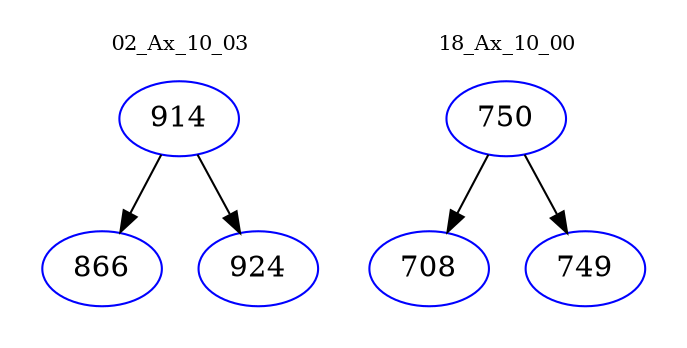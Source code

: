 digraph{
subgraph cluster_0 {
color = white
label = "02_Ax_10_03";
fontsize=10;
T0_914 [label="914", color="blue"]
T0_914 -> T0_866 [color="black"]
T0_866 [label="866", color="blue"]
T0_914 -> T0_924 [color="black"]
T0_924 [label="924", color="blue"]
}
subgraph cluster_1 {
color = white
label = "18_Ax_10_00";
fontsize=10;
T1_750 [label="750", color="blue"]
T1_750 -> T1_708 [color="black"]
T1_708 [label="708", color="blue"]
T1_750 -> T1_749 [color="black"]
T1_749 [label="749", color="blue"]
}
}
